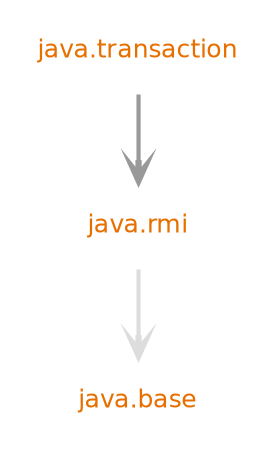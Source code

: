 digraph "java.transaction" {
  nodesep=.5;
  ranksep=0.600000;
  pencolor=transparent;
  node [shape=plaintext, fontcolor="#000000", fontname="DejaVuSans", fontsize=12, margin=".2,.2"];
  edge [penwidth=2, color="#999999", arrowhead=open, arrowsize=1];
  subgraph se {
  "java.base" [fontcolor="#e76f00", group=java];
  "java.rmi" [fontcolor="#e76f00", group=java];
  "java.transaction" [fontcolor="#e76f00", group=java];
  }
  subgraph jdk {
  }
  "java.rmi" -> "java.base" [color="#dddddd", weight=10];
  "java.transaction" -> "java.rmi" [weight=10];
}
